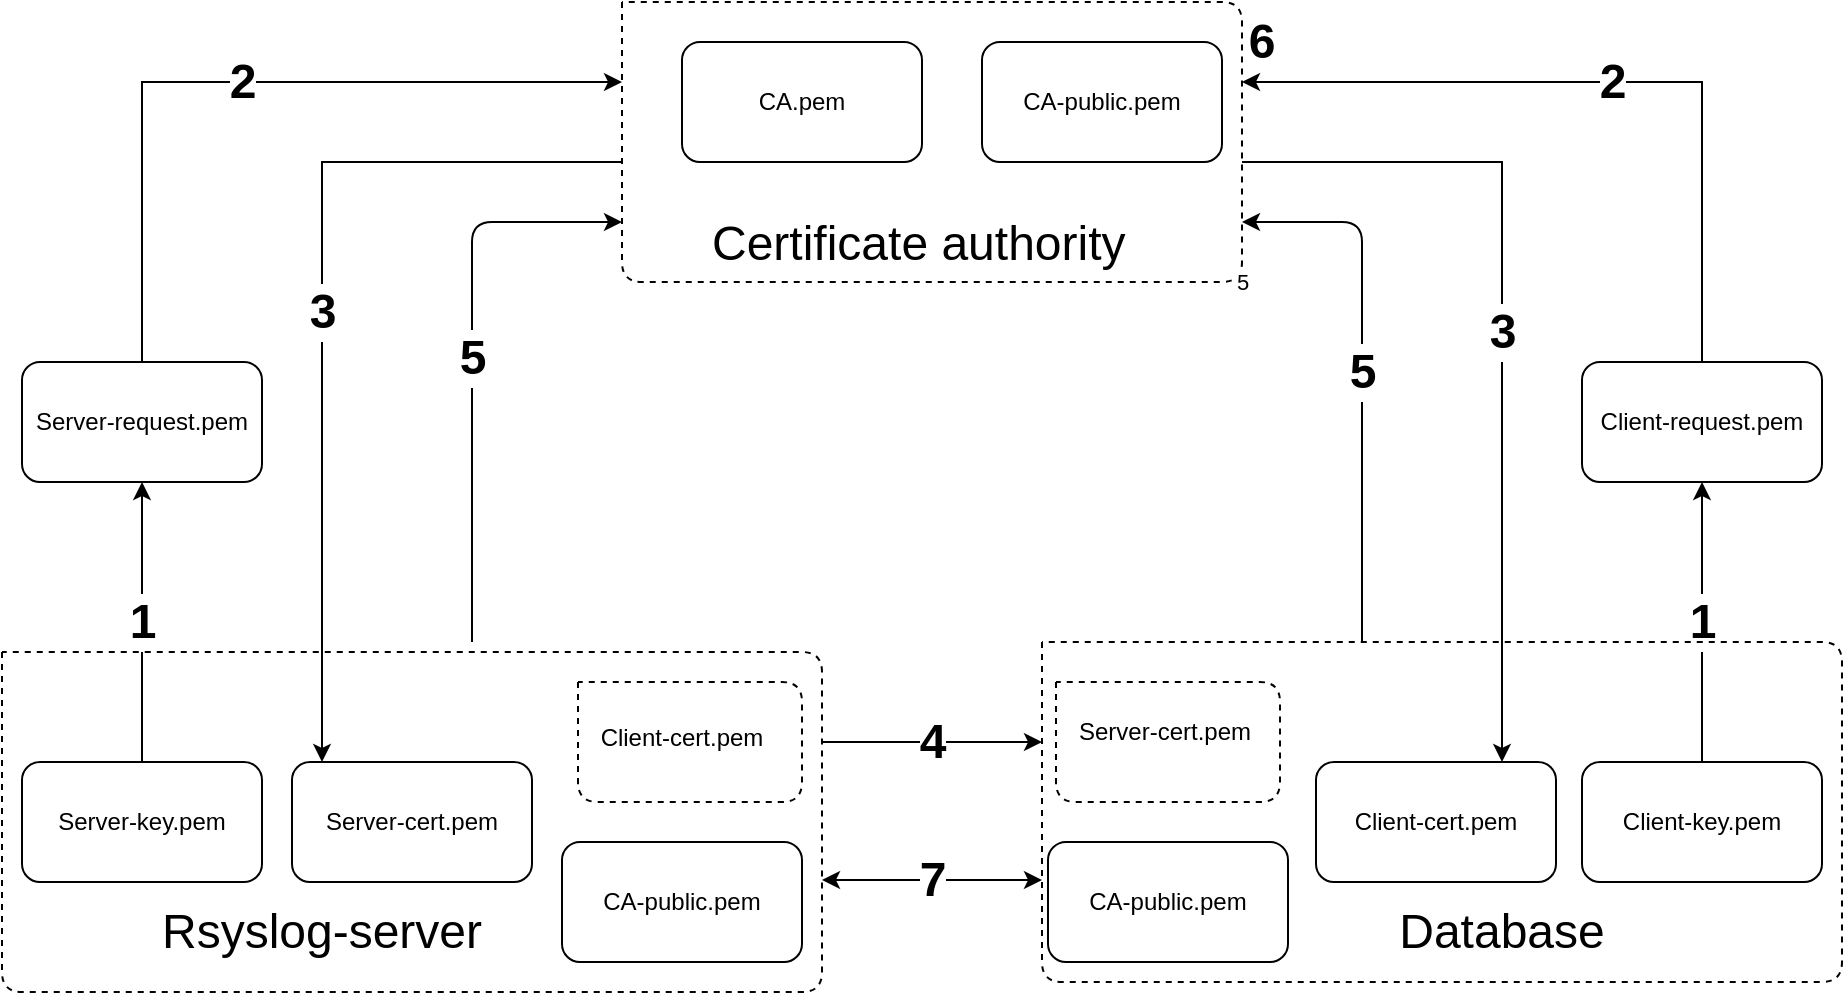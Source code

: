 <mxfile version="12.2.9" type="device" pages="1"><diagram id="5YWwg_WXk6QcOtkrzIlu" name="Page-1"><mxGraphModel dx="1195" dy="629" grid="1" gridSize="10" guides="1" tooltips="1" connect="1" arrows="1" fold="1" page="1" pageScale="1" pageWidth="827" pageHeight="1169" math="0" shadow="0"><root><mxCell id="0"/><mxCell id="1" parent="0"/><mxCell id="u1-S1CEujS9UZxXHD8fA-60" value="1" style="edgeStyle=orthogonalEdgeStyle;rounded=0;orthogonalLoop=1;jettySize=auto;html=1;fontStyle=1;fontSize=24;" edge="1" parent="1" source="u1-S1CEujS9UZxXHD8fA-61" target="u1-S1CEujS9UZxXHD8fA-63"><mxGeometry relative="1" as="geometry"/></mxCell><mxCell id="u1-S1CEujS9UZxXHD8fA-61" value="Server-key.pem" style="rounded=1;whiteSpace=wrap;html=1;" vertex="1" parent="1"><mxGeometry x="10" y="380" width="120" height="60" as="geometry"/></mxCell><mxCell id="u1-S1CEujS9UZxXHD8fA-62" value="&lt;span style=&quot;font-size: 24px&quot;&gt;&lt;font style=&quot;font-size: 24px&quot;&gt;2&lt;/font&gt;&lt;/span&gt;" style="edgeStyle=orthogonalEdgeStyle;rounded=0;orthogonalLoop=1;jettySize=auto;html=1;fontStyle=1;fontSize=24;" edge="1" parent="1" source="u1-S1CEujS9UZxXHD8fA-63"><mxGeometry relative="1" as="geometry"><mxPoint x="310" y="40" as="targetPoint"/><Array as="points"><mxPoint x="70" y="40"/><mxPoint x="310" y="40"/></Array></mxGeometry></mxCell><mxCell id="u1-S1CEujS9UZxXHD8fA-63" value="Server-request.pem" style="rounded=1;whiteSpace=wrap;html=1;" vertex="1" parent="1"><mxGeometry x="10" y="180" width="120" height="60" as="geometry"/></mxCell><mxCell id="u1-S1CEujS9UZxXHD8fA-64" value="CA.pem" style="rounded=1;whiteSpace=wrap;html=1;" vertex="1" parent="1"><mxGeometry x="340" y="20" width="120" height="60" as="geometry"/></mxCell><mxCell id="u1-S1CEujS9UZxXHD8fA-65" value="CA-public.pem" style="rounded=1;whiteSpace=wrap;html=1;" vertex="1" parent="1"><mxGeometry x="490" y="20" width="120" height="60" as="geometry"/></mxCell><mxCell id="u1-S1CEujS9UZxXHD8fA-66" value="&lt;font style=&quot;font-size: 24px&quot;&gt;&lt;span style=&quot;font-size: 24px&quot;&gt;3&lt;/span&gt;&lt;/font&gt;" style="edgeStyle=orthogonalEdgeStyle;rounded=0;orthogonalLoop=1;jettySize=auto;html=1;fontStyle=1;fontSize=24;" edge="1" parent="1" target="u1-S1CEujS9UZxXHD8fA-67"><mxGeometry relative="1" as="geometry"><mxPoint x="310" y="80" as="sourcePoint"/><Array as="points"><mxPoint x="310" y="80"/><mxPoint x="160" y="80"/></Array></mxGeometry></mxCell><mxCell id="u1-S1CEujS9UZxXHD8fA-67" value="Server-cert.pem" style="rounded=1;whiteSpace=wrap;html=1;" vertex="1" parent="1"><mxGeometry x="145" y="380" width="120" height="60" as="geometry"/></mxCell><mxCell id="u1-S1CEujS9UZxXHD8fA-68" value="2" style="edgeStyle=orthogonalEdgeStyle;rounded=0;orthogonalLoop=1;jettySize=auto;html=1;fontSize=24;fontStyle=1" edge="1" parent="1" source="u1-S1CEujS9UZxXHD8fA-69"><mxGeometry relative="1" as="geometry"><mxPoint x="620" y="40" as="targetPoint"/><Array as="points"><mxPoint x="850" y="40"/><mxPoint x="620" y="40"/></Array></mxGeometry></mxCell><mxCell id="u1-S1CEujS9UZxXHD8fA-69" value="Client-request.pem" style="rounded=1;whiteSpace=wrap;html=1;" vertex="1" parent="1"><mxGeometry x="790" y="180" width="120" height="60" as="geometry"/></mxCell><mxCell id="u1-S1CEujS9UZxXHD8fA-70" value="1" style="edgeStyle=orthogonalEdgeStyle;rounded=0;orthogonalLoop=1;jettySize=auto;html=1;fontStyle=1;fontSize=24;" edge="1" parent="1" source="u1-S1CEujS9UZxXHD8fA-71" target="u1-S1CEujS9UZxXHD8fA-69"><mxGeometry relative="1" as="geometry"/></mxCell><mxCell id="u1-S1CEujS9UZxXHD8fA-71" value="Client-key.pem" style="rounded=1;whiteSpace=wrap;html=1;" vertex="1" parent="1"><mxGeometry x="790" y="380" width="120" height="60" as="geometry"/></mxCell><mxCell id="u1-S1CEujS9UZxXHD8fA-72" value="3" style="edgeStyle=orthogonalEdgeStyle;rounded=0;orthogonalLoop=1;jettySize=auto;html=1;fontSize=24;fontStyle=1" edge="1" parent="1" target="u1-S1CEujS9UZxXHD8fA-73"><mxGeometry relative="1" as="geometry"><mxPoint x="620" y="80" as="sourcePoint"/><Array as="points"><mxPoint x="620" y="80"/><mxPoint x="750" y="80"/></Array></mxGeometry></mxCell><mxCell id="u1-S1CEujS9UZxXHD8fA-73" value="Client-cert.pem" style="rounded=1;whiteSpace=wrap;html=1;" vertex="1" parent="1"><mxGeometry x="657" y="380" width="120" height="60" as="geometry"/></mxCell><mxCell id="u1-S1CEujS9UZxXHD8fA-74" value="5" style="endArrow=none;dashed=1;html=1;" edge="1" parent="1"><mxGeometry width="50" height="50" relative="1" as="geometry"><mxPoint x="310" as="sourcePoint"/><mxPoint x="310" as="targetPoint"/><Array as="points"><mxPoint x="310" y="140"/><mxPoint x="620" y="140"/><mxPoint x="620"/></Array></mxGeometry></mxCell><mxCell id="u1-S1CEujS9UZxXHD8fA-75" value="" style="endArrow=none;dashed=1;html=1;" edge="1" parent="1"><mxGeometry width="50" height="50" relative="1" as="geometry"><mxPoint y="325" as="sourcePoint"/><mxPoint y="325" as="targetPoint"/><Array as="points"><mxPoint y="495"/><mxPoint x="410" y="495"/><mxPoint x="410" y="325"/></Array></mxGeometry></mxCell><mxCell id="u1-S1CEujS9UZxXHD8fA-76" value="" style="endArrow=none;dashed=1;html=1;" edge="1" parent="1"><mxGeometry width="50" height="50" relative="1" as="geometry"><mxPoint x="520" y="320" as="sourcePoint"/><mxPoint x="520" y="320" as="targetPoint"/><Array as="points"><mxPoint x="520" y="490"/><mxPoint x="920" y="490"/><mxPoint x="920" y="320"/></Array></mxGeometry></mxCell><mxCell id="u1-S1CEujS9UZxXHD8fA-77" value="7" style="endArrow=classic;startArrow=classic;html=1;fontSize=24;fontStyle=1" edge="1" parent="1"><mxGeometry width="50" height="50" relative="1" as="geometry"><mxPoint x="410" y="439" as="sourcePoint"/><mxPoint x="520" y="439" as="targetPoint"/></mxGeometry></mxCell><mxCell id="u1-S1CEujS9UZxXHD8fA-78" value="6" style="text;html=1;strokeColor=none;fillColor=none;align=center;verticalAlign=middle;whiteSpace=wrap;rounded=0;fontSize=24;fontStyle=1" vertex="1" parent="1"><mxGeometry x="610" y="10" width="40" height="20" as="geometry"/></mxCell><mxCell id="u1-S1CEujS9UZxXHD8fA-79" value="4" style="endArrow=classic;html=1;fontSize=24;fontStyle=1" edge="1" parent="1"><mxGeometry width="50" height="50" relative="1" as="geometry"><mxPoint x="410" y="370" as="sourcePoint"/><mxPoint x="520" y="370" as="targetPoint"/></mxGeometry></mxCell><mxCell id="u1-S1CEujS9UZxXHD8fA-80" value="Rsyslog-server" style="text;html=1;strokeColor=none;fillColor=none;align=center;verticalAlign=middle;whiteSpace=wrap;rounded=0;fontSize=24;" vertex="1" parent="1"><mxGeometry x="70" y="450" width="180" height="30" as="geometry"/></mxCell><mxCell id="u1-S1CEujS9UZxXHD8fA-81" value="Database" style="text;html=1;strokeColor=none;fillColor=none;align=center;verticalAlign=middle;whiteSpace=wrap;rounded=0;fontSize=24;" vertex="1" parent="1"><mxGeometry x="660" y="450" width="180" height="30" as="geometry"/></mxCell><mxCell id="u1-S1CEujS9UZxXHD8fA-82" value="Certificate authority" style="text;html=1;fontSize=24;" vertex="1" parent="1"><mxGeometry x="353" y="100" width="230" height="40" as="geometry"/></mxCell><mxCell id="u1-S1CEujS9UZxXHD8fA-83" value="CA-public.pem" style="rounded=1;whiteSpace=wrap;html=1;" vertex="1" parent="1"><mxGeometry x="280" y="420" width="120" height="60" as="geometry"/></mxCell><mxCell id="u1-S1CEujS9UZxXHD8fA-87" value="CA-public.pem" style="rounded=1;whiteSpace=wrap;html=1;" vertex="1" parent="1"><mxGeometry x="523" y="420" width="120" height="60" as="geometry"/></mxCell><mxCell id="u1-S1CEujS9UZxXHD8fA-88" value="" style="endArrow=none;dashed=1;html=1;" edge="1" parent="1"><mxGeometry width="50" height="50" relative="1" as="geometry"><mxPoint x="527" y="340" as="sourcePoint"/><mxPoint x="527" y="340" as="targetPoint"/><Array as="points"><mxPoint x="527" y="400"/><mxPoint x="639" y="400"/><mxPoint x="639" y="340"/></Array></mxGeometry></mxCell><mxCell id="u1-S1CEujS9UZxXHD8fA-91" value="Server-cert.pem" style="text;html=1;strokeColor=none;fillColor=none;align=center;verticalAlign=middle;whiteSpace=wrap;rounded=0;fontSize=12;" vertex="1" parent="1"><mxGeometry x="533" y="350" width="97" height="30" as="geometry"/></mxCell><mxCell id="u1-S1CEujS9UZxXHD8fA-92" value="" style="endArrow=none;dashed=1;html=1;" edge="1" parent="1"><mxGeometry width="50" height="50" relative="1" as="geometry"><mxPoint x="288" y="340" as="sourcePoint"/><mxPoint x="288" y="340" as="targetPoint"/><Array as="points"><mxPoint x="288" y="400"/><mxPoint x="400" y="400"/><mxPoint x="400" y="340"/></Array></mxGeometry></mxCell><mxCell id="u1-S1CEujS9UZxXHD8fA-93" value="Client-cert.pem" style="text;html=1;strokeColor=none;fillColor=none;align=center;verticalAlign=middle;whiteSpace=wrap;rounded=0;fontSize=12;" vertex="1" parent="1"><mxGeometry x="290" y="350" width="100" height="35" as="geometry"/></mxCell><mxCell id="u1-S1CEujS9UZxXHD8fA-94" value="5" style="endArrow=classic;html=1;fontSize=24;fontStyle=1" edge="1" parent="1"><mxGeometry width="50" height="50" relative="1" as="geometry"><mxPoint x="680" y="320" as="sourcePoint"/><mxPoint x="620" y="110" as="targetPoint"/><Array as="points"><mxPoint x="680" y="110"/></Array></mxGeometry></mxCell><mxCell id="u1-S1CEujS9UZxXHD8fA-95" value="5" style="endArrow=classic;html=1;fontSize=24;fontStyle=1" edge="1" parent="1"><mxGeometry width="50" height="50" relative="1" as="geometry"><mxPoint x="235" y="320" as="sourcePoint"/><mxPoint x="310" y="110" as="targetPoint"/><Array as="points"><mxPoint x="235" y="110"/></Array></mxGeometry></mxCell></root></mxGraphModel></diagram></mxfile>